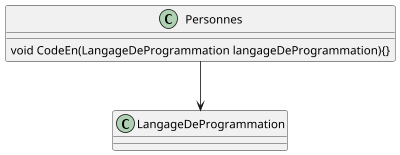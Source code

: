 @startuml langage
scale 400*400


class Personnes {
  void CodeEn(LangageDeProgrammation langageDeProgrammation){}
}

Personnes --> LangageDeProgrammation
@enduml
